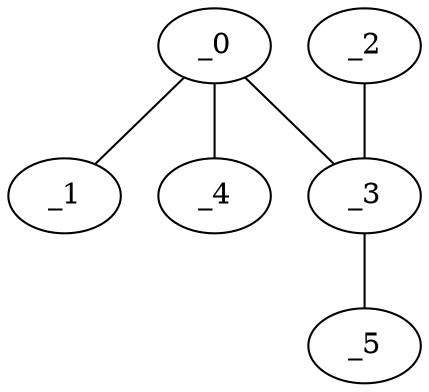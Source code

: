 graph FP1_0116 {
	_0	 [x="0.739705",
		y="2.77905"];
	_1	 [x="0.352946",
		y="0.477379"];
	_0 -- _1;
	_3	 [x="1.6",
		y="1.77"];
	_0 -- _3;
	_4	 [x="1.52139",
		y="2.42792"];
	_0 -- _4;
	_2	 [x="1.04486",
		y="1.84302"];
	_2 -- _3;
	_5	 [x="1.78008",
		y="0.0703434"];
	_3 -- _5;
}
